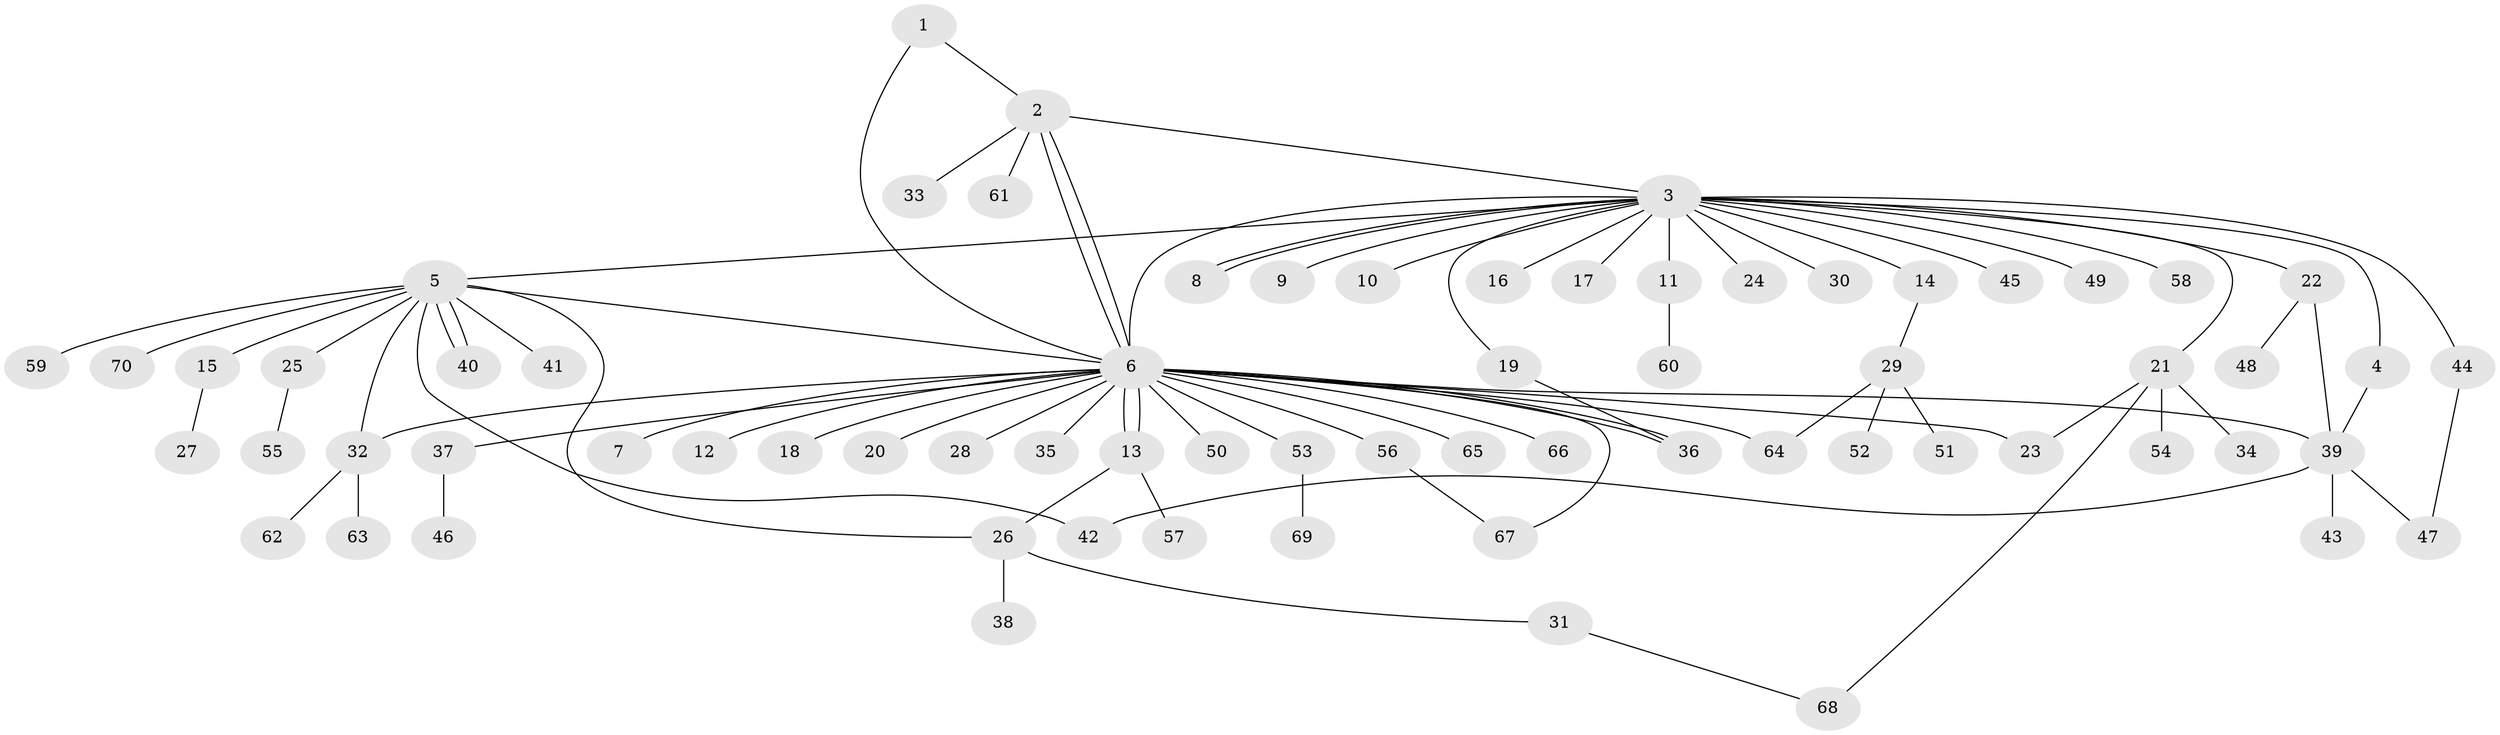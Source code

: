 // coarse degree distribution, {2: 0.18518518518518517, 3: 0.05555555555555555, 36: 0.018518518518518517, 5: 0.037037037037037035, 11: 0.018518518518518517, 1: 0.6666666666666666, 4: 0.018518518518518517}
// Generated by graph-tools (version 1.1) at 2025/51/02/27/25 19:51:58]
// undirected, 70 vertices, 88 edges
graph export_dot {
graph [start="1"]
  node [color=gray90,style=filled];
  1;
  2;
  3;
  4;
  5;
  6;
  7;
  8;
  9;
  10;
  11;
  12;
  13;
  14;
  15;
  16;
  17;
  18;
  19;
  20;
  21;
  22;
  23;
  24;
  25;
  26;
  27;
  28;
  29;
  30;
  31;
  32;
  33;
  34;
  35;
  36;
  37;
  38;
  39;
  40;
  41;
  42;
  43;
  44;
  45;
  46;
  47;
  48;
  49;
  50;
  51;
  52;
  53;
  54;
  55;
  56;
  57;
  58;
  59;
  60;
  61;
  62;
  63;
  64;
  65;
  66;
  67;
  68;
  69;
  70;
  1 -- 2;
  1 -- 6;
  2 -- 3;
  2 -- 6;
  2 -- 6;
  2 -- 33;
  2 -- 61;
  3 -- 4;
  3 -- 5;
  3 -- 6;
  3 -- 8;
  3 -- 8;
  3 -- 9;
  3 -- 10;
  3 -- 11;
  3 -- 14;
  3 -- 16;
  3 -- 17;
  3 -- 19;
  3 -- 21;
  3 -- 22;
  3 -- 24;
  3 -- 30;
  3 -- 44;
  3 -- 45;
  3 -- 49;
  3 -- 58;
  4 -- 39;
  5 -- 6;
  5 -- 15;
  5 -- 25;
  5 -- 26;
  5 -- 32;
  5 -- 40;
  5 -- 40;
  5 -- 41;
  5 -- 42;
  5 -- 59;
  5 -- 70;
  6 -- 7;
  6 -- 12;
  6 -- 13;
  6 -- 13;
  6 -- 18;
  6 -- 20;
  6 -- 23;
  6 -- 28;
  6 -- 32;
  6 -- 35;
  6 -- 36;
  6 -- 36;
  6 -- 37;
  6 -- 39;
  6 -- 50;
  6 -- 53;
  6 -- 56;
  6 -- 64;
  6 -- 65;
  6 -- 66;
  6 -- 67;
  11 -- 60;
  13 -- 26;
  13 -- 57;
  14 -- 29;
  15 -- 27;
  19 -- 36;
  21 -- 23;
  21 -- 34;
  21 -- 54;
  21 -- 68;
  22 -- 39;
  22 -- 48;
  25 -- 55;
  26 -- 31;
  26 -- 38;
  29 -- 51;
  29 -- 52;
  29 -- 64;
  31 -- 68;
  32 -- 62;
  32 -- 63;
  37 -- 46;
  39 -- 42;
  39 -- 43;
  39 -- 47;
  44 -- 47;
  53 -- 69;
  56 -- 67;
}
